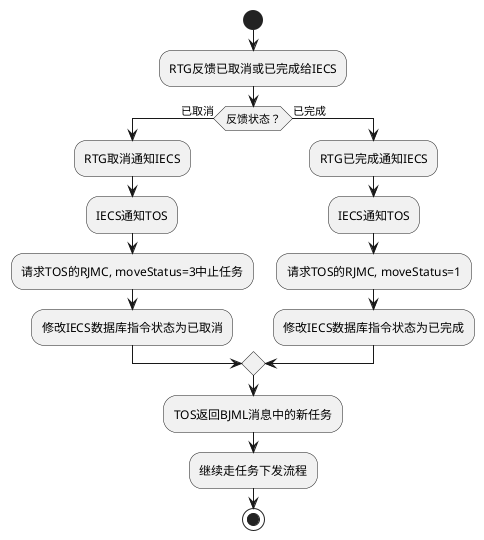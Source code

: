 @startuml
start
:RTG反馈已取消或已完成给IECS;

if (反馈状态？) then (已取消)
  :RTG取消通知IECS;
  :IECS通知TOS;
  :请求TOS的RJMC, moveStatus=3中止任务;
  :修改IECS数据库指令状态为已取消;
else (已完成)
   :RTG已完成通知IECS;
   :IECS通知TOS;
   :请求TOS的RJMC, moveStatus=1;
   :修改IECS数据库指令状态为已完成;
endif
  :TOS返回BJML消息中的新任务;
  :继续走任务下发流程;
stop
@enduml
